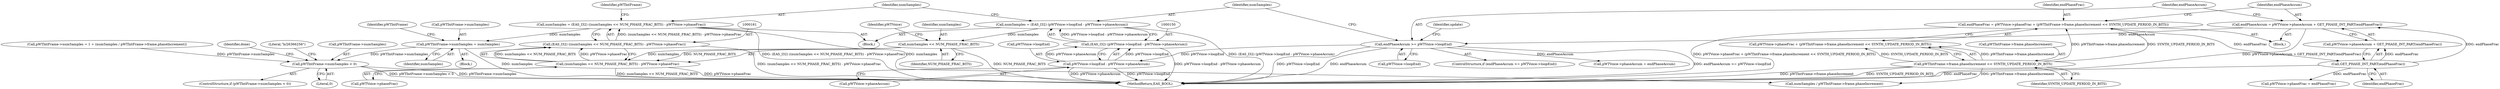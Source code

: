 digraph "0_Android_24d7c408c52143bce7b49de82f3913fd8d1219cf_5@pointer" {
"1000191" [label="(Call,pWTIntFrame->numSamples = numSamples)"];
"1000158" [label="(Call,numSamples = (EAS_I32) ((numSamples << NUM_PHASE_FRAC_BITS) - pWTVoice->phaseFrac))"];
"1000160" [label="(Call,(EAS_I32) ((numSamples << NUM_PHASE_FRAC_BITS) - pWTVoice->phaseFrac))"];
"1000162" [label="(Call,(numSamples << NUM_PHASE_FRAC_BITS) - pWTVoice->phaseFrac)"];
"1000163" [label="(Call,numSamples << NUM_PHASE_FRAC_BITS)"];
"1000147" [label="(Call,numSamples = (EAS_I32) (pWTVoice->loopEnd - pWTVoice->phaseAccum))"];
"1000149" [label="(Call,(EAS_I32) (pWTVoice->loopEnd - pWTVoice->phaseAccum))"];
"1000151" [label="(Call,pWTVoice->loopEnd - pWTVoice->phaseAccum)"];
"1000141" [label="(Call,endPhaseAccum >= pWTVoice->loopEnd)"];
"1000132" [label="(Call,endPhaseAccum = pWTVoice->phaseAccum + GET_PHASE_INT_PART(endPhaseFrac))"];
"1000138" [label="(Call,GET_PHASE_INT_PART(endPhaseFrac))"];
"1000119" [label="(Call,endPhaseFrac = pWTVoice->phaseFrac + (pWTIntFrame->frame.phaseIncrement << SYNTH_UPDATE_PERIOD_IN_BITS))"];
"1000125" [label="(Call,pWTIntFrame->frame.phaseIncrement << SYNTH_UPDATE_PERIOD_IN_BITS)"];
"1000197" [label="(Call,pWTIntFrame->numSamples < 0)"];
"1000146" [label="(Block,)"];
"1000217" [label="(Identifier,update)"];
"1000224" [label="(Call,pWTVoice->phaseAccum = endPhaseAccum)"];
"1000139" [label="(Identifier,endPhaseFrac)"];
"1000126" [label="(Call,pWTIntFrame->frame.phaseIncrement)"];
"1000138" [label="(Call,GET_PHASE_INT_PART(endPhaseFrac))"];
"1000196" [label="(ControlStructure,if (pWTIntFrame->numSamples < 0))"];
"1000155" [label="(Call,pWTVoice->phaseAccum)"];
"1000111" [label="(Block,)"];
"1000201" [label="(Literal,0)"];
"1000121" [label="(Call,pWTVoice->phaseFrac + (pWTIntFrame->frame.phaseIncrement << SYNTH_UPDATE_PERIOD_IN_BITS))"];
"1000149" [label="(Call,(EAS_I32) (pWTVoice->loopEnd - pWTVoice->phaseAccum))"];
"1000119" [label="(Call,endPhaseFrac = pWTVoice->phaseFrac + (pWTIntFrame->frame.phaseIncrement << SYNTH_UPDATE_PERIOD_IN_BITS))"];
"1000172" [label="(Identifier,pWTIntFrame)"];
"1000198" [label="(Call,pWTIntFrame->numSamples)"];
"1000141" [label="(Call,endPhaseAccum >= pWTVoice->loopEnd)"];
"1000163" [label="(Call,numSamples << NUM_PHASE_FRAC_BITS)"];
"1000182" [label="(Call,numSamples / pWTIntFrame->frame.phaseIncrement)"];
"1000120" [label="(Identifier,endPhaseFrac)"];
"1000162" [label="(Call,(numSamples << NUM_PHASE_FRAC_BITS) - pWTVoice->phaseFrac)"];
"1000131" [label="(Identifier,SYNTH_UPDATE_PERIOD_IN_BITS)"];
"1000190" [label="(Block,)"];
"1000148" [label="(Identifier,numSamples)"];
"1000160" [label="(Call,(EAS_I32) ((numSamples << NUM_PHASE_FRAC_BITS) - pWTVoice->phaseFrac))"];
"1000166" [label="(Call,pWTVoice->phaseFrac)"];
"1000176" [label="(Call,pWTIntFrame->numSamples = 1 + (numSamples / pWTIntFrame->frame.phaseIncrement))"];
"1000152" [label="(Call,pWTVoice->loopEnd)"];
"1000167" [label="(Identifier,pWTVoice)"];
"1000197" [label="(Call,pWTIntFrame->numSamples < 0)"];
"1000164" [label="(Identifier,numSamples)"];
"1000231" [label="(MethodReturn,EAS_BOOL)"];
"1000147" [label="(Call,numSamples = (EAS_I32) (pWTVoice->loopEnd - pWTVoice->phaseAccum))"];
"1000214" [label="(Identifier,done)"];
"1000151" [label="(Call,pWTVoice->loopEnd - pWTVoice->phaseAccum)"];
"1000195" [label="(Identifier,numSamples)"];
"1000142" [label="(Identifier,endPhaseAccum)"];
"1000219" [label="(Call,pWTVoice->phaseFrac = endPhaseFrac)"];
"1000158" [label="(Call,numSamples = (EAS_I32) ((numSamples << NUM_PHASE_FRAC_BITS) - pWTVoice->phaseFrac))"];
"1000199" [label="(Identifier,pWTIntFrame)"];
"1000143" [label="(Call,pWTVoice->loopEnd)"];
"1000132" [label="(Call,endPhaseAccum = pWTVoice->phaseAccum + GET_PHASE_INT_PART(endPhaseFrac))"];
"1000140" [label="(ControlStructure,if (endPhaseAccum >= pWTVoice->loopEnd))"];
"1000192" [label="(Call,pWTIntFrame->numSamples)"];
"1000125" [label="(Call,pWTIntFrame->frame.phaseIncrement << SYNTH_UPDATE_PERIOD_IN_BITS)"];
"1000165" [label="(Identifier,NUM_PHASE_FRAC_BITS)"];
"1000159" [label="(Identifier,numSamples)"];
"1000133" [label="(Identifier,endPhaseAccum)"];
"1000204" [label="(Literal,\"b/26366256\")"];
"1000134" [label="(Call,pWTVoice->phaseAccum + GET_PHASE_INT_PART(endPhaseFrac))"];
"1000191" [label="(Call,pWTIntFrame->numSamples = numSamples)"];
"1000191" -> "1000190"  [label="AST: "];
"1000191" -> "1000195"  [label="CFG: "];
"1000192" -> "1000191"  [label="AST: "];
"1000195" -> "1000191"  [label="AST: "];
"1000199" -> "1000191"  [label="CFG: "];
"1000191" -> "1000231"  [label="DDG: numSamples"];
"1000158" -> "1000191"  [label="DDG: numSamples"];
"1000191" -> "1000197"  [label="DDG: pWTIntFrame->numSamples"];
"1000158" -> "1000146"  [label="AST: "];
"1000158" -> "1000160"  [label="CFG: "];
"1000159" -> "1000158"  [label="AST: "];
"1000160" -> "1000158"  [label="AST: "];
"1000172" -> "1000158"  [label="CFG: "];
"1000158" -> "1000231"  [label="DDG: (EAS_I32) ((numSamples << NUM_PHASE_FRAC_BITS) - pWTVoice->phaseFrac)"];
"1000160" -> "1000158"  [label="DDG: (numSamples << NUM_PHASE_FRAC_BITS) - pWTVoice->phaseFrac"];
"1000158" -> "1000182"  [label="DDG: numSamples"];
"1000160" -> "1000162"  [label="CFG: "];
"1000161" -> "1000160"  [label="AST: "];
"1000162" -> "1000160"  [label="AST: "];
"1000160" -> "1000231"  [label="DDG: (numSamples << NUM_PHASE_FRAC_BITS) - pWTVoice->phaseFrac"];
"1000162" -> "1000160"  [label="DDG: numSamples << NUM_PHASE_FRAC_BITS"];
"1000162" -> "1000160"  [label="DDG: pWTVoice->phaseFrac"];
"1000162" -> "1000166"  [label="CFG: "];
"1000163" -> "1000162"  [label="AST: "];
"1000166" -> "1000162"  [label="AST: "];
"1000162" -> "1000231"  [label="DDG: pWTVoice->phaseFrac"];
"1000162" -> "1000231"  [label="DDG: numSamples << NUM_PHASE_FRAC_BITS"];
"1000163" -> "1000162"  [label="DDG: numSamples"];
"1000163" -> "1000162"  [label="DDG: NUM_PHASE_FRAC_BITS"];
"1000163" -> "1000165"  [label="CFG: "];
"1000164" -> "1000163"  [label="AST: "];
"1000165" -> "1000163"  [label="AST: "];
"1000167" -> "1000163"  [label="CFG: "];
"1000163" -> "1000231"  [label="DDG: NUM_PHASE_FRAC_BITS"];
"1000147" -> "1000163"  [label="DDG: numSamples"];
"1000147" -> "1000146"  [label="AST: "];
"1000147" -> "1000149"  [label="CFG: "];
"1000148" -> "1000147"  [label="AST: "];
"1000149" -> "1000147"  [label="AST: "];
"1000159" -> "1000147"  [label="CFG: "];
"1000147" -> "1000231"  [label="DDG: (EAS_I32) (pWTVoice->loopEnd - pWTVoice->phaseAccum)"];
"1000149" -> "1000147"  [label="DDG: pWTVoice->loopEnd - pWTVoice->phaseAccum"];
"1000149" -> "1000151"  [label="CFG: "];
"1000150" -> "1000149"  [label="AST: "];
"1000151" -> "1000149"  [label="AST: "];
"1000149" -> "1000231"  [label="DDG: pWTVoice->loopEnd - pWTVoice->phaseAccum"];
"1000151" -> "1000149"  [label="DDG: pWTVoice->loopEnd"];
"1000151" -> "1000149"  [label="DDG: pWTVoice->phaseAccum"];
"1000151" -> "1000155"  [label="CFG: "];
"1000152" -> "1000151"  [label="AST: "];
"1000155" -> "1000151"  [label="AST: "];
"1000151" -> "1000231"  [label="DDG: pWTVoice->loopEnd"];
"1000151" -> "1000231"  [label="DDG: pWTVoice->phaseAccum"];
"1000141" -> "1000151"  [label="DDG: pWTVoice->loopEnd"];
"1000141" -> "1000140"  [label="AST: "];
"1000141" -> "1000143"  [label="CFG: "];
"1000142" -> "1000141"  [label="AST: "];
"1000143" -> "1000141"  [label="AST: "];
"1000148" -> "1000141"  [label="CFG: "];
"1000217" -> "1000141"  [label="CFG: "];
"1000141" -> "1000231"  [label="DDG: endPhaseAccum"];
"1000141" -> "1000231"  [label="DDG: endPhaseAccum >= pWTVoice->loopEnd"];
"1000141" -> "1000231"  [label="DDG: pWTVoice->loopEnd"];
"1000132" -> "1000141"  [label="DDG: endPhaseAccum"];
"1000141" -> "1000224"  [label="DDG: endPhaseAccum"];
"1000132" -> "1000111"  [label="AST: "];
"1000132" -> "1000134"  [label="CFG: "];
"1000133" -> "1000132"  [label="AST: "];
"1000134" -> "1000132"  [label="AST: "];
"1000142" -> "1000132"  [label="CFG: "];
"1000132" -> "1000231"  [label="DDG: pWTVoice->phaseAccum + GET_PHASE_INT_PART(endPhaseFrac)"];
"1000138" -> "1000132"  [label="DDG: endPhaseFrac"];
"1000138" -> "1000134"  [label="AST: "];
"1000138" -> "1000139"  [label="CFG: "];
"1000139" -> "1000138"  [label="AST: "];
"1000134" -> "1000138"  [label="CFG: "];
"1000138" -> "1000231"  [label="DDG: endPhaseFrac"];
"1000138" -> "1000134"  [label="DDG: endPhaseFrac"];
"1000119" -> "1000138"  [label="DDG: endPhaseFrac"];
"1000138" -> "1000219"  [label="DDG: endPhaseFrac"];
"1000119" -> "1000111"  [label="AST: "];
"1000119" -> "1000121"  [label="CFG: "];
"1000120" -> "1000119"  [label="AST: "];
"1000121" -> "1000119"  [label="AST: "];
"1000133" -> "1000119"  [label="CFG: "];
"1000119" -> "1000231"  [label="DDG: pWTVoice->phaseFrac + (pWTIntFrame->frame.phaseIncrement << SYNTH_UPDATE_PERIOD_IN_BITS)"];
"1000125" -> "1000119"  [label="DDG: pWTIntFrame->frame.phaseIncrement"];
"1000125" -> "1000119"  [label="DDG: SYNTH_UPDATE_PERIOD_IN_BITS"];
"1000125" -> "1000121"  [label="AST: "];
"1000125" -> "1000131"  [label="CFG: "];
"1000126" -> "1000125"  [label="AST: "];
"1000131" -> "1000125"  [label="AST: "];
"1000121" -> "1000125"  [label="CFG: "];
"1000125" -> "1000231"  [label="DDG: pWTIntFrame->frame.phaseIncrement"];
"1000125" -> "1000231"  [label="DDG: SYNTH_UPDATE_PERIOD_IN_BITS"];
"1000125" -> "1000121"  [label="DDG: pWTIntFrame->frame.phaseIncrement"];
"1000125" -> "1000121"  [label="DDG: SYNTH_UPDATE_PERIOD_IN_BITS"];
"1000125" -> "1000182"  [label="DDG: pWTIntFrame->frame.phaseIncrement"];
"1000197" -> "1000196"  [label="AST: "];
"1000197" -> "1000201"  [label="CFG: "];
"1000198" -> "1000197"  [label="AST: "];
"1000201" -> "1000197"  [label="AST: "];
"1000204" -> "1000197"  [label="CFG: "];
"1000214" -> "1000197"  [label="CFG: "];
"1000197" -> "1000231"  [label="DDG: pWTIntFrame->numSamples < 0"];
"1000197" -> "1000231"  [label="DDG: pWTIntFrame->numSamples"];
"1000176" -> "1000197"  [label="DDG: pWTIntFrame->numSamples"];
}
